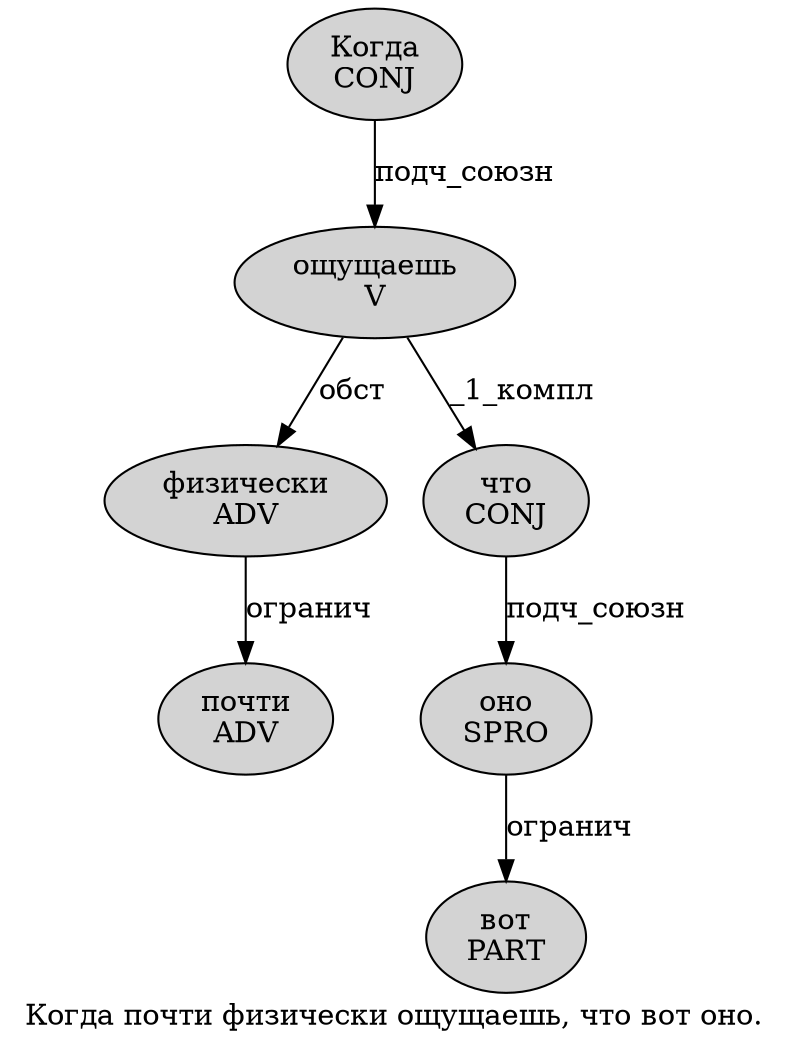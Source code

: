 digraph SENTENCE_3725 {
	graph [label="Когда почти физически ощущаешь, что вот оно."]
	node [style=filled]
		0 [label="Когда
CONJ" color="" fillcolor=lightgray penwidth=1 shape=ellipse]
		1 [label="почти
ADV" color="" fillcolor=lightgray penwidth=1 shape=ellipse]
		2 [label="физически
ADV" color="" fillcolor=lightgray penwidth=1 shape=ellipse]
		3 [label="ощущаешь
V" color="" fillcolor=lightgray penwidth=1 shape=ellipse]
		5 [label="что
CONJ" color="" fillcolor=lightgray penwidth=1 shape=ellipse]
		6 [label="вот
PART" color="" fillcolor=lightgray penwidth=1 shape=ellipse]
		7 [label="оно
SPRO" color="" fillcolor=lightgray penwidth=1 shape=ellipse]
			5 -> 7 [label="подч_союзн"]
			7 -> 6 [label="огранич"]
			0 -> 3 [label="подч_союзн"]
			3 -> 2 [label="обст"]
			3 -> 5 [label="_1_компл"]
			2 -> 1 [label="огранич"]
}